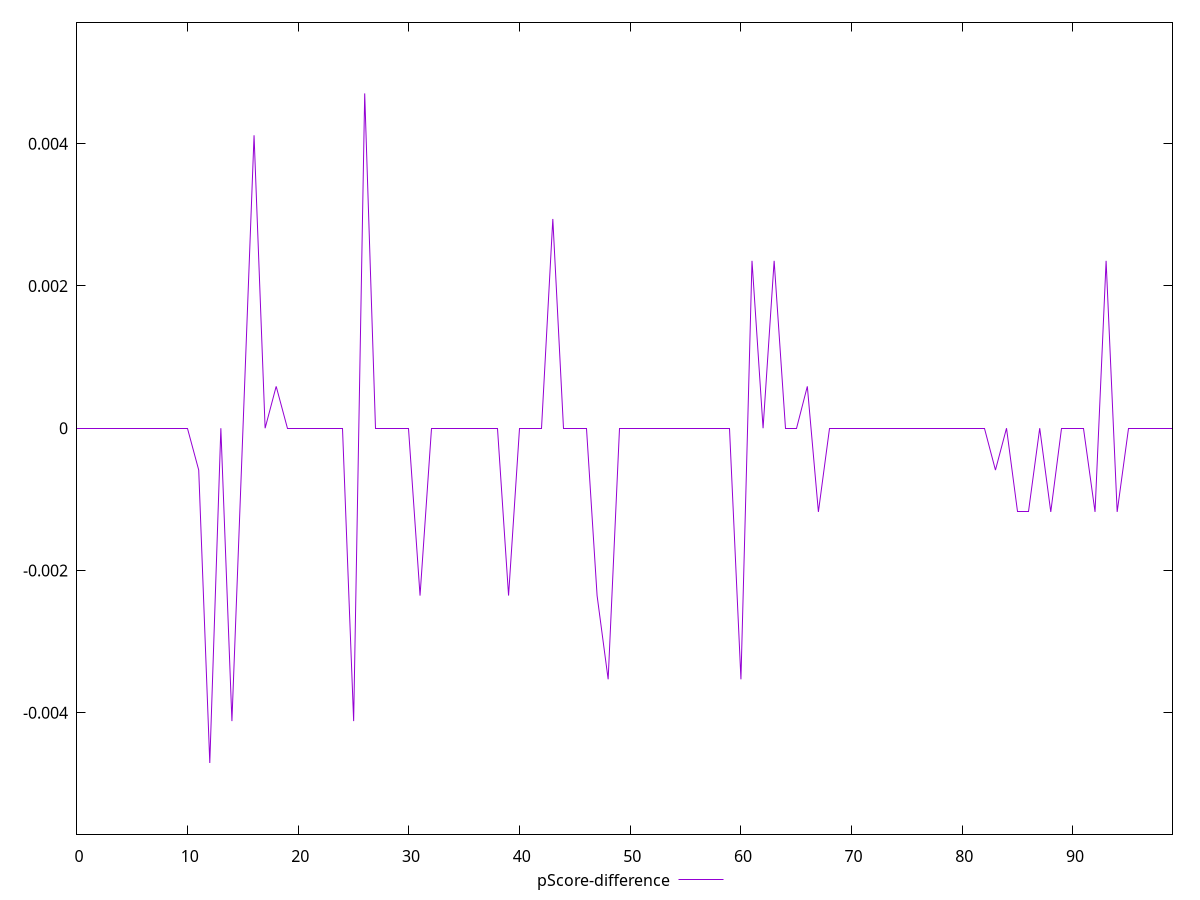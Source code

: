 reset

$pScoreDifference <<EOF
0 0
1 0
2 0
3 0
4 0
5 0
6 0
7 0
8 0
9 0
10 0
11 -0.0005882352941176117
12 -0.004705882352941192
13 0
14 -0.004117647058823504
15 0
16 0.004117647058823504
17 -5.551115123125783e-17
18 0.0005882352941176394
19 0
20 0
21 0
22 0
23 0
24 0
25 -0.004117647058823559
26 0.004705882352941171
27 0
28 0
29 0
30 0
31 -0.002352941176470613
32 0
33 0
34 0
35 0
36 0
37 0
38 0
39 -0.0023529411764705577
40 0
41 0
42 0
43 0.002941176470588225
44 0
45 0
46 0
47 -0.002352941176470613
48 -0.003529411764705892
49 0
50 0
51 0
52 0
53 0
54 0
55 0
56 0
57 0
58 0
59 0
60 -0.003529411764705878
61 0.0023529411764705924
62 0
63 0.0023529411764705577
64 0
65 0
66 0.0005882352941176672
67 -0.0011764705882352788
68 0
69 0
70 0
71 0
72 0
73 0
74 0
75 0
76 0
77 0
78 0
79 0
80 0
81 0
82 0
83 -0.0005882352941176672
84 0
85 -0.0011764705882353205
86 -0.0011764705882352997
87 0
88 -0.0011764705882353066
89 0
90 0
91 0
92 -0.0011764705882352788
93 0.0023529411764705577
94 -0.0011764705882352788
95 0
96 0
97 0
98 0
99 0
EOF

set key outside below
set xrange [0:99]
set yrange [-0.005705882352941192:0.005705882352941171]
set trange [-0.005705882352941192:0.005705882352941171]
set terminal svg size 640, 500 enhanced background rgb 'white'
set output "report_00013_2021-02-09T12-04-24.940Z/unused-javascript/samples/pages/pScore-difference/values.svg"

plot $pScoreDifference title "pScore-difference" with line

reset
